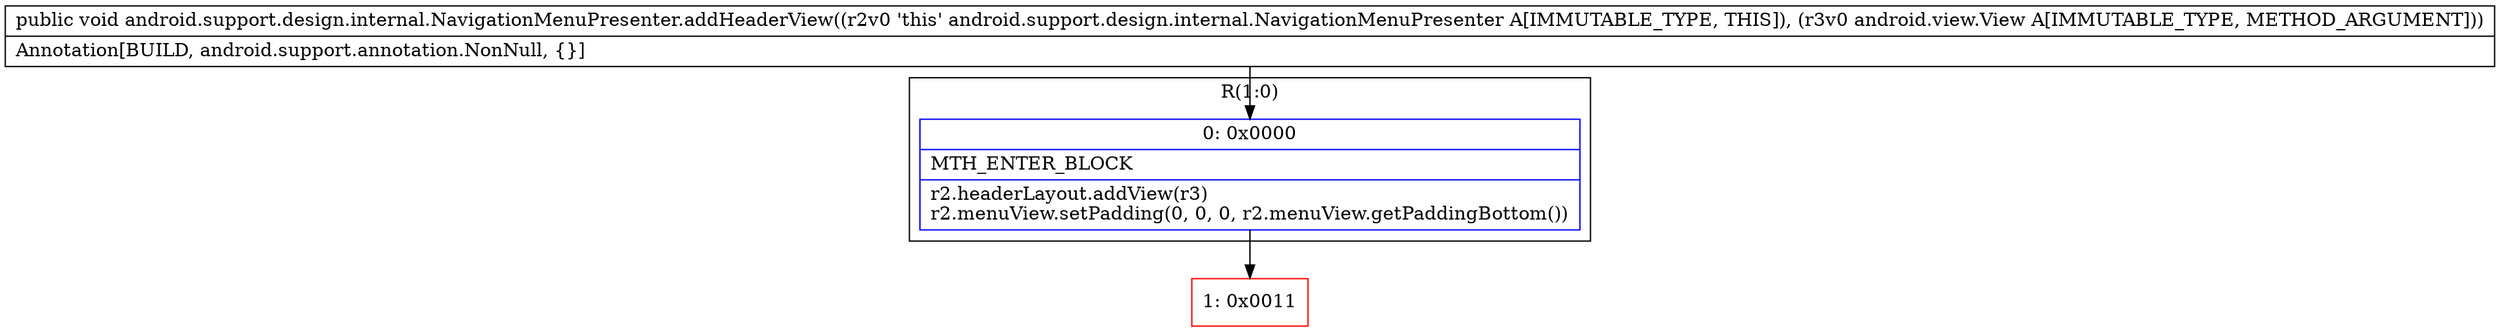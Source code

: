 digraph "CFG forandroid.support.design.internal.NavigationMenuPresenter.addHeaderView(Landroid\/view\/View;)V" {
subgraph cluster_Region_1667541852 {
label = "R(1:0)";
node [shape=record,color=blue];
Node_0 [shape=record,label="{0\:\ 0x0000|MTH_ENTER_BLOCK\l|r2.headerLayout.addView(r3)\lr2.menuView.setPadding(0, 0, 0, r2.menuView.getPaddingBottom())\l}"];
}
Node_1 [shape=record,color=red,label="{1\:\ 0x0011}"];
MethodNode[shape=record,label="{public void android.support.design.internal.NavigationMenuPresenter.addHeaderView((r2v0 'this' android.support.design.internal.NavigationMenuPresenter A[IMMUTABLE_TYPE, THIS]), (r3v0 android.view.View A[IMMUTABLE_TYPE, METHOD_ARGUMENT]))  | Annotation[BUILD, android.support.annotation.NonNull, \{\}]\l}"];
MethodNode -> Node_0;
Node_0 -> Node_1;
}

